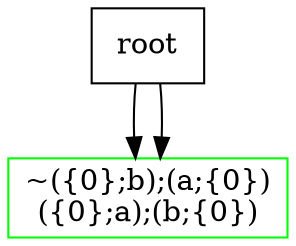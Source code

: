 digraph {
node[shape="box"]
N0x144738640[tooltip="13758639467725568354

", label="~({0};b);(a;{0})
({0};a);(b;{0})
", color=green];
root -> N0x144738640;
root -> N0x144738640;
}
